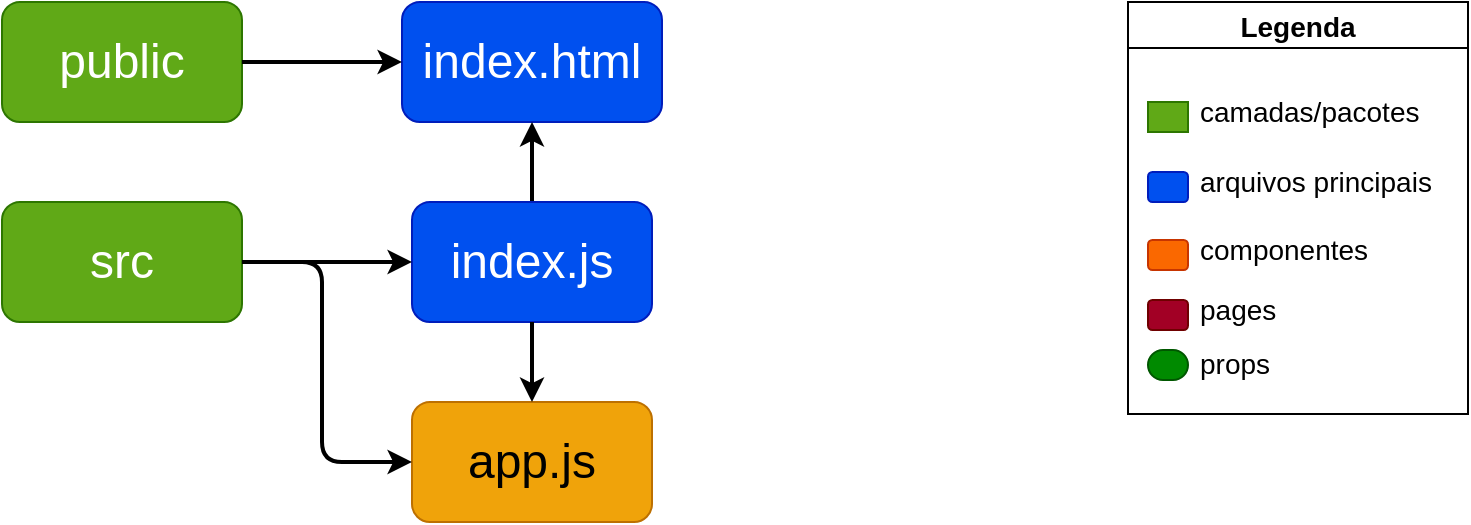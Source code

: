 <mxfile>
    <diagram id="i0pTCXeIQb-E2TddnQIm" name="Page-1">
        <mxGraphModel dx="1968" dy="542" grid="0" gridSize="10" guides="1" tooltips="1" connect="1" arrows="1" fold="1" page="1" pageScale="1" pageWidth="850" pageHeight="1100" math="0" shadow="0">
            <root>
                <mxCell id="0"/>
                <mxCell id="1" parent="0"/>
                <mxCell id="2" value="public" style="rounded=1;whiteSpace=wrap;html=1;fillColor=#60a917;fontColor=#ffffff;strokeColor=#2D7600;fontSize=24;" parent="1" vertex="1">
                    <mxGeometry x="-805" y="50" width="120" height="60" as="geometry"/>
                </mxCell>
                <mxCell id="3" value="src&lt;br style=&quot;font-size: 24px;&quot;&gt;" style="rounded=1;whiteSpace=wrap;html=1;fillColor=#60a917;fontColor=#ffffff;strokeColor=#2D7600;fontSize=24;" parent="1" vertex="1">
                    <mxGeometry x="-805" y="150" width="120" height="60" as="geometry"/>
                </mxCell>
                <mxCell id="5" value="index.html" style="rounded=1;whiteSpace=wrap;html=1;fillColor=#0050ef;fontColor=#ffffff;strokeColor=#001DBC;fontSize=24;" parent="1" vertex="1">
                    <mxGeometry x="-605" y="50" width="130" height="60" as="geometry"/>
                </mxCell>
                <mxCell id="6" value="" style="edgeStyle=none;html=1;fontSize=24;strokeWidth=2;" parent="1" source="2" target="5" edge="1">
                    <mxGeometry relative="1" as="geometry"/>
                </mxCell>
                <mxCell id="11" style="edgeStyle=none;html=1;fontSize=24;strokeWidth=2;" parent="1" source="7" target="5" edge="1">
                    <mxGeometry relative="1" as="geometry"/>
                </mxCell>
                <mxCell id="7" value="index.js" style="rounded=1;whiteSpace=wrap;html=1;fillColor=#0050ef;fontColor=#ffffff;strokeColor=#001DBC;fontSize=24;" parent="1" vertex="1">
                    <mxGeometry x="-600" y="150" width="120" height="60" as="geometry"/>
                </mxCell>
                <mxCell id="8" value="" style="edgeStyle=none;html=1;fontSize=24;strokeWidth=2;" parent="1" source="3" target="7" edge="1">
                    <mxGeometry relative="1" as="geometry"/>
                </mxCell>
                <mxCell id="9" value="app.js" style="rounded=1;whiteSpace=wrap;html=1;fillColor=#f0a30a;fontColor=#000000;strokeColor=#BD7000;fontSize=24;" parent="1" vertex="1">
                    <mxGeometry x="-600" y="250" width="120" height="60" as="geometry"/>
                </mxCell>
                <mxCell id="12" style="edgeStyle=none;html=1;entryX=0;entryY=0.5;entryDx=0;entryDy=0;fontSize=24;strokeWidth=2;" parent="1" source="3" target="9" edge="1">
                    <mxGeometry relative="1" as="geometry">
                        <Array as="points">
                            <mxPoint x="-645" y="180"/>
                            <mxPoint x="-645" y="280"/>
                        </Array>
                    </mxGeometry>
                </mxCell>
                <mxCell id="10" value="" style="edgeStyle=none;html=1;fontSize=24;strokeWidth=2;" parent="1" source="7" target="9" edge="1">
                    <mxGeometry relative="1" as="geometry"/>
                </mxCell>
                <mxCell id="17" value="Legenda" style="swimlane;fontSize=14;" vertex="1" parent="1">
                    <mxGeometry x="-242" y="50" width="170" height="206" as="geometry">
                        <mxRectangle x="490" y="55" width="130" height="23" as="alternateBounds"/>
                    </mxGeometry>
                </mxCell>
                <mxCell id="18" value="" style="whiteSpace=wrap;html=1;fillColor=#60a917;strokeColor=#2D7600;fontColor=#ffffff;" vertex="1" parent="17">
                    <mxGeometry x="10" y="50" width="20" height="15" as="geometry"/>
                </mxCell>
                <mxCell id="19" value="" style="rounded=1;whiteSpace=wrap;html=1;fillColor=#0050ef;strokeColor=#001DBC;fontColor=#ffffff;" vertex="1" parent="17">
                    <mxGeometry x="10" y="85" width="20" height="15" as="geometry"/>
                </mxCell>
                <mxCell id="20" value="camadas/pacotes" style="text;html=1;align=left;verticalAlign=middle;resizable=0;points=[];autosize=1;strokeColor=none;fontSize=14;" vertex="1" parent="17">
                    <mxGeometry x="34" y="45" width="130" height="20" as="geometry"/>
                </mxCell>
                <mxCell id="21" value="arquivos principais" style="text;html=1;align=left;verticalAlign=middle;resizable=0;points=[];autosize=1;strokeColor=none;fontSize=14;" vertex="1" parent="17">
                    <mxGeometry x="34" y="80" width="130" height="20" as="geometry"/>
                </mxCell>
                <mxCell id="22" value="componentes" style="text;html=1;align=left;verticalAlign=middle;resizable=0;points=[];autosize=1;strokeColor=none;fontSize=14;" vertex="1" parent="17">
                    <mxGeometry x="34" y="114" width="100" height="20" as="geometry"/>
                </mxCell>
                <mxCell id="23" value="" style="rounded=1;whiteSpace=wrap;html=1;fillColor=#fa6800;strokeColor=#C73500;fontColor=#000000;" vertex="1" parent="17">
                    <mxGeometry x="10" y="119" width="20" height="15" as="geometry"/>
                </mxCell>
                <mxCell id="24" value="pages" style="text;html=1;align=left;verticalAlign=middle;resizable=0;points=[];autosize=1;strokeColor=none;fontSize=14;" vertex="1" parent="17">
                    <mxGeometry x="34" y="144" width="50" height="20" as="geometry"/>
                </mxCell>
                <mxCell id="25" value="" style="rounded=1;whiteSpace=wrap;html=1;fillColor=#a20025;strokeColor=#6F0000;fontColor=#ffffff;" vertex="1" parent="17">
                    <mxGeometry x="10" y="149" width="20" height="15" as="geometry"/>
                </mxCell>
                <mxCell id="26" value="" style="rounded=1;whiteSpace=wrap;html=1;fillColor=#008a00;strokeColor=#005700;fontColor=#ffffff;arcSize=50;" vertex="1" parent="17">
                    <mxGeometry x="10" y="174" width="20" height="15" as="geometry"/>
                </mxCell>
                <mxCell id="27" value="props" style="text;html=1;align=left;verticalAlign=middle;resizable=0;points=[];autosize=1;strokeColor=none;fontSize=14;" vertex="1" parent="17">
                    <mxGeometry x="34" y="171" width="50" height="20" as="geometry"/>
                </mxCell>
            </root>
        </mxGraphModel>
    </diagram>
</mxfile>